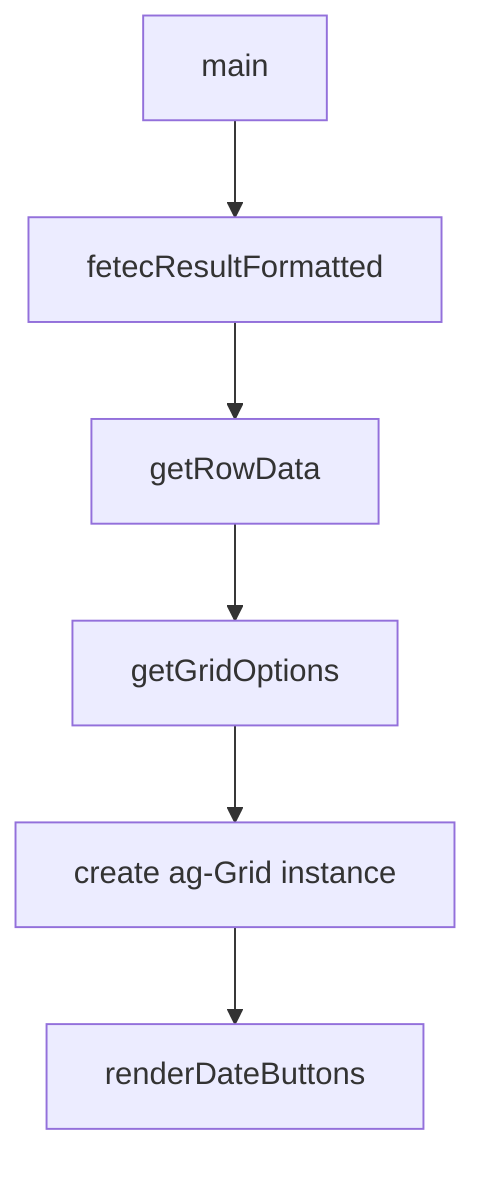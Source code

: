 flowchart TD
    A[main] --> B[fetecResultFormatted]
    B --> C[getRowData]
    C --> D[getGridOptions]
    D --> E[create ag-Grid instance]
    E --> F[renderDateButtons]